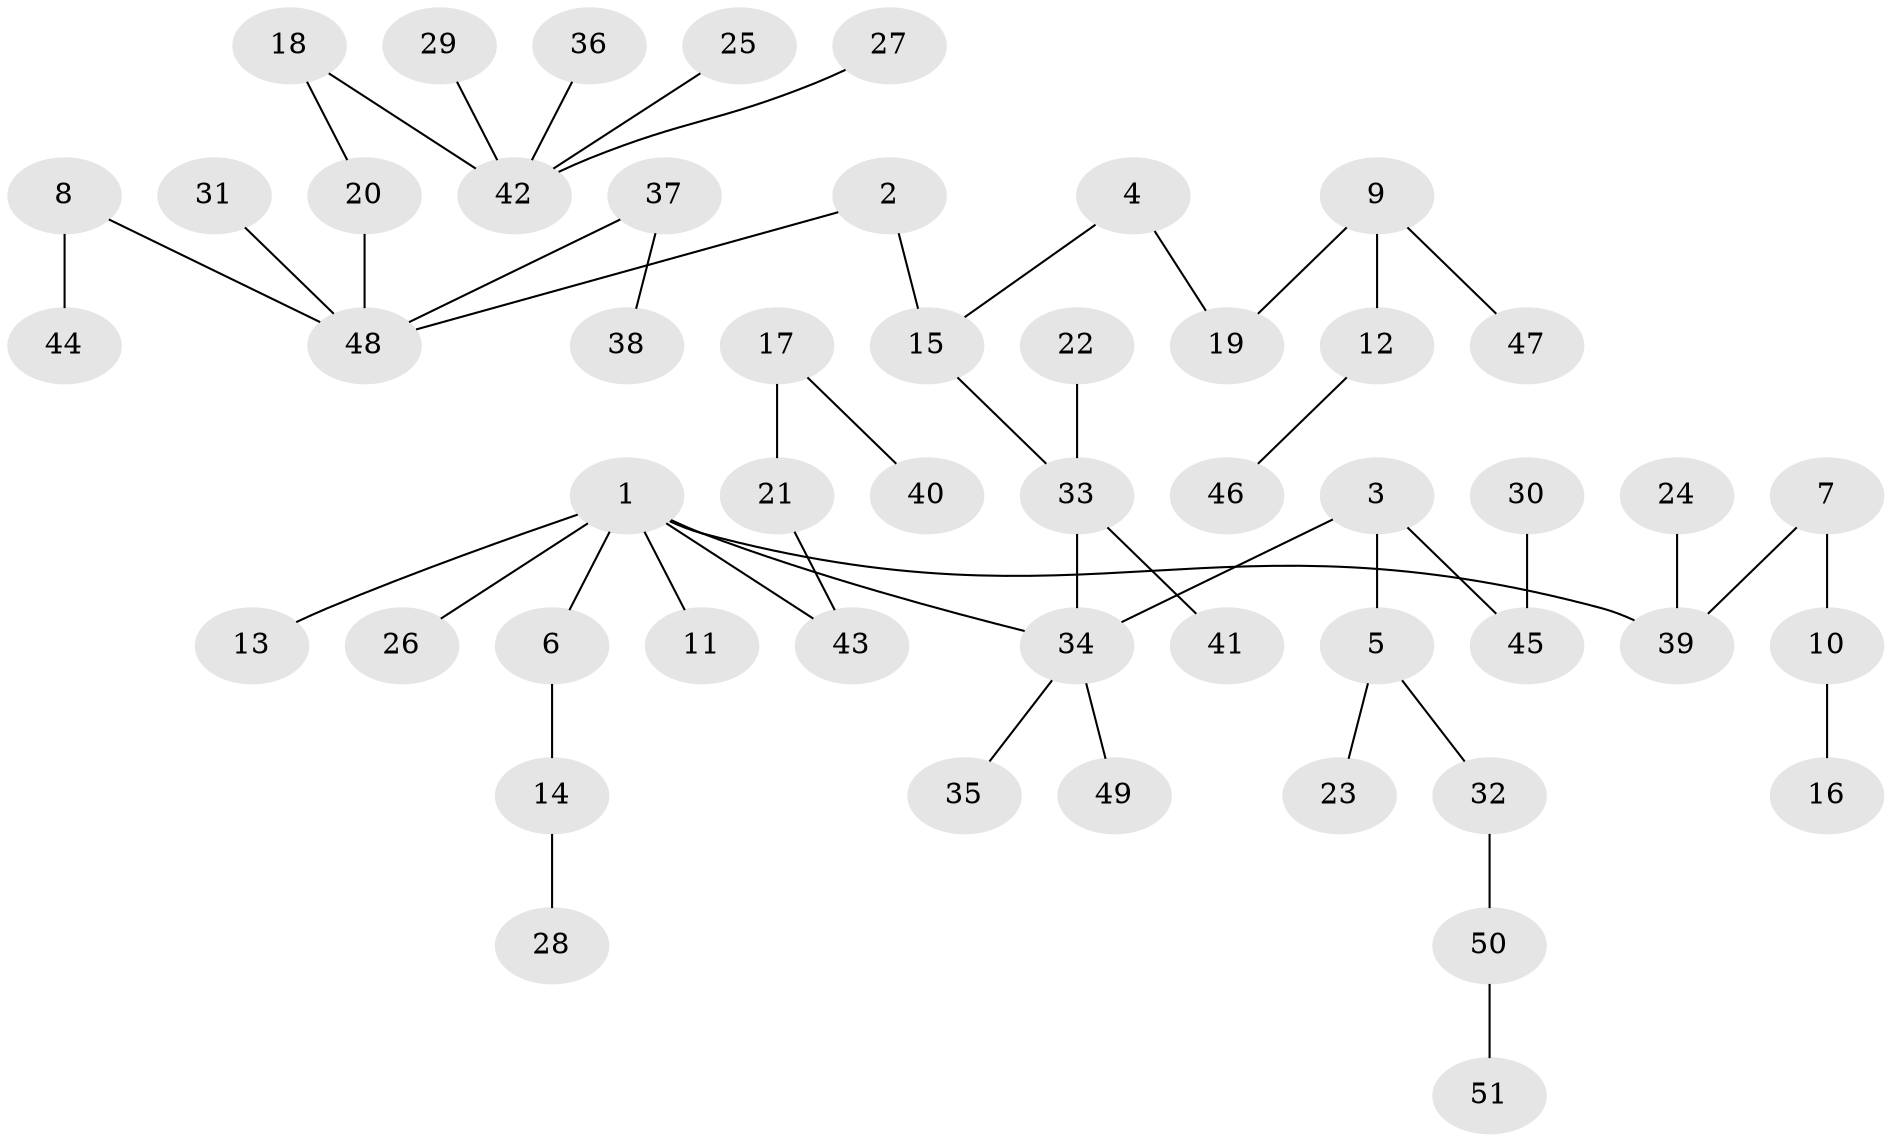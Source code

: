 // original degree distribution, {6: 0.029411764705882353, 5: 0.0196078431372549, 7: 0.00980392156862745, 4: 0.058823529411764705, 2: 0.2647058823529412, 3: 0.12745098039215685, 1: 0.49019607843137253}
// Generated by graph-tools (version 1.1) at 2025/02/03/09/25 03:02:23]
// undirected, 51 vertices, 50 edges
graph export_dot {
graph [start="1"]
  node [color=gray90,style=filled];
  1;
  2;
  3;
  4;
  5;
  6;
  7;
  8;
  9;
  10;
  11;
  12;
  13;
  14;
  15;
  16;
  17;
  18;
  19;
  20;
  21;
  22;
  23;
  24;
  25;
  26;
  27;
  28;
  29;
  30;
  31;
  32;
  33;
  34;
  35;
  36;
  37;
  38;
  39;
  40;
  41;
  42;
  43;
  44;
  45;
  46;
  47;
  48;
  49;
  50;
  51;
  1 -- 6 [weight=1.0];
  1 -- 11 [weight=1.0];
  1 -- 13 [weight=1.0];
  1 -- 26 [weight=1.0];
  1 -- 34 [weight=1.0];
  1 -- 39 [weight=1.0];
  1 -- 43 [weight=1.0];
  2 -- 15 [weight=1.0];
  2 -- 48 [weight=1.0];
  3 -- 5 [weight=1.0];
  3 -- 34 [weight=1.0];
  3 -- 45 [weight=1.0];
  4 -- 15 [weight=1.0];
  4 -- 19 [weight=1.0];
  5 -- 23 [weight=1.0];
  5 -- 32 [weight=1.0];
  6 -- 14 [weight=1.0];
  7 -- 10 [weight=1.0];
  7 -- 39 [weight=1.0];
  8 -- 44 [weight=1.0];
  8 -- 48 [weight=1.0];
  9 -- 12 [weight=1.0];
  9 -- 19 [weight=1.0];
  9 -- 47 [weight=1.0];
  10 -- 16 [weight=1.0];
  12 -- 46 [weight=1.0];
  14 -- 28 [weight=1.0];
  15 -- 33 [weight=1.0];
  17 -- 21 [weight=1.0];
  17 -- 40 [weight=1.0];
  18 -- 20 [weight=1.0];
  18 -- 42 [weight=1.0];
  20 -- 48 [weight=1.0];
  21 -- 43 [weight=1.0];
  22 -- 33 [weight=1.0];
  24 -- 39 [weight=1.0];
  25 -- 42 [weight=1.0];
  27 -- 42 [weight=1.0];
  29 -- 42 [weight=1.0];
  30 -- 45 [weight=1.0];
  31 -- 48 [weight=1.0];
  32 -- 50 [weight=1.0];
  33 -- 34 [weight=1.0];
  33 -- 41 [weight=1.0];
  34 -- 35 [weight=1.0];
  34 -- 49 [weight=1.0];
  36 -- 42 [weight=1.0];
  37 -- 38 [weight=1.0];
  37 -- 48 [weight=1.0];
  50 -- 51 [weight=1.0];
}
